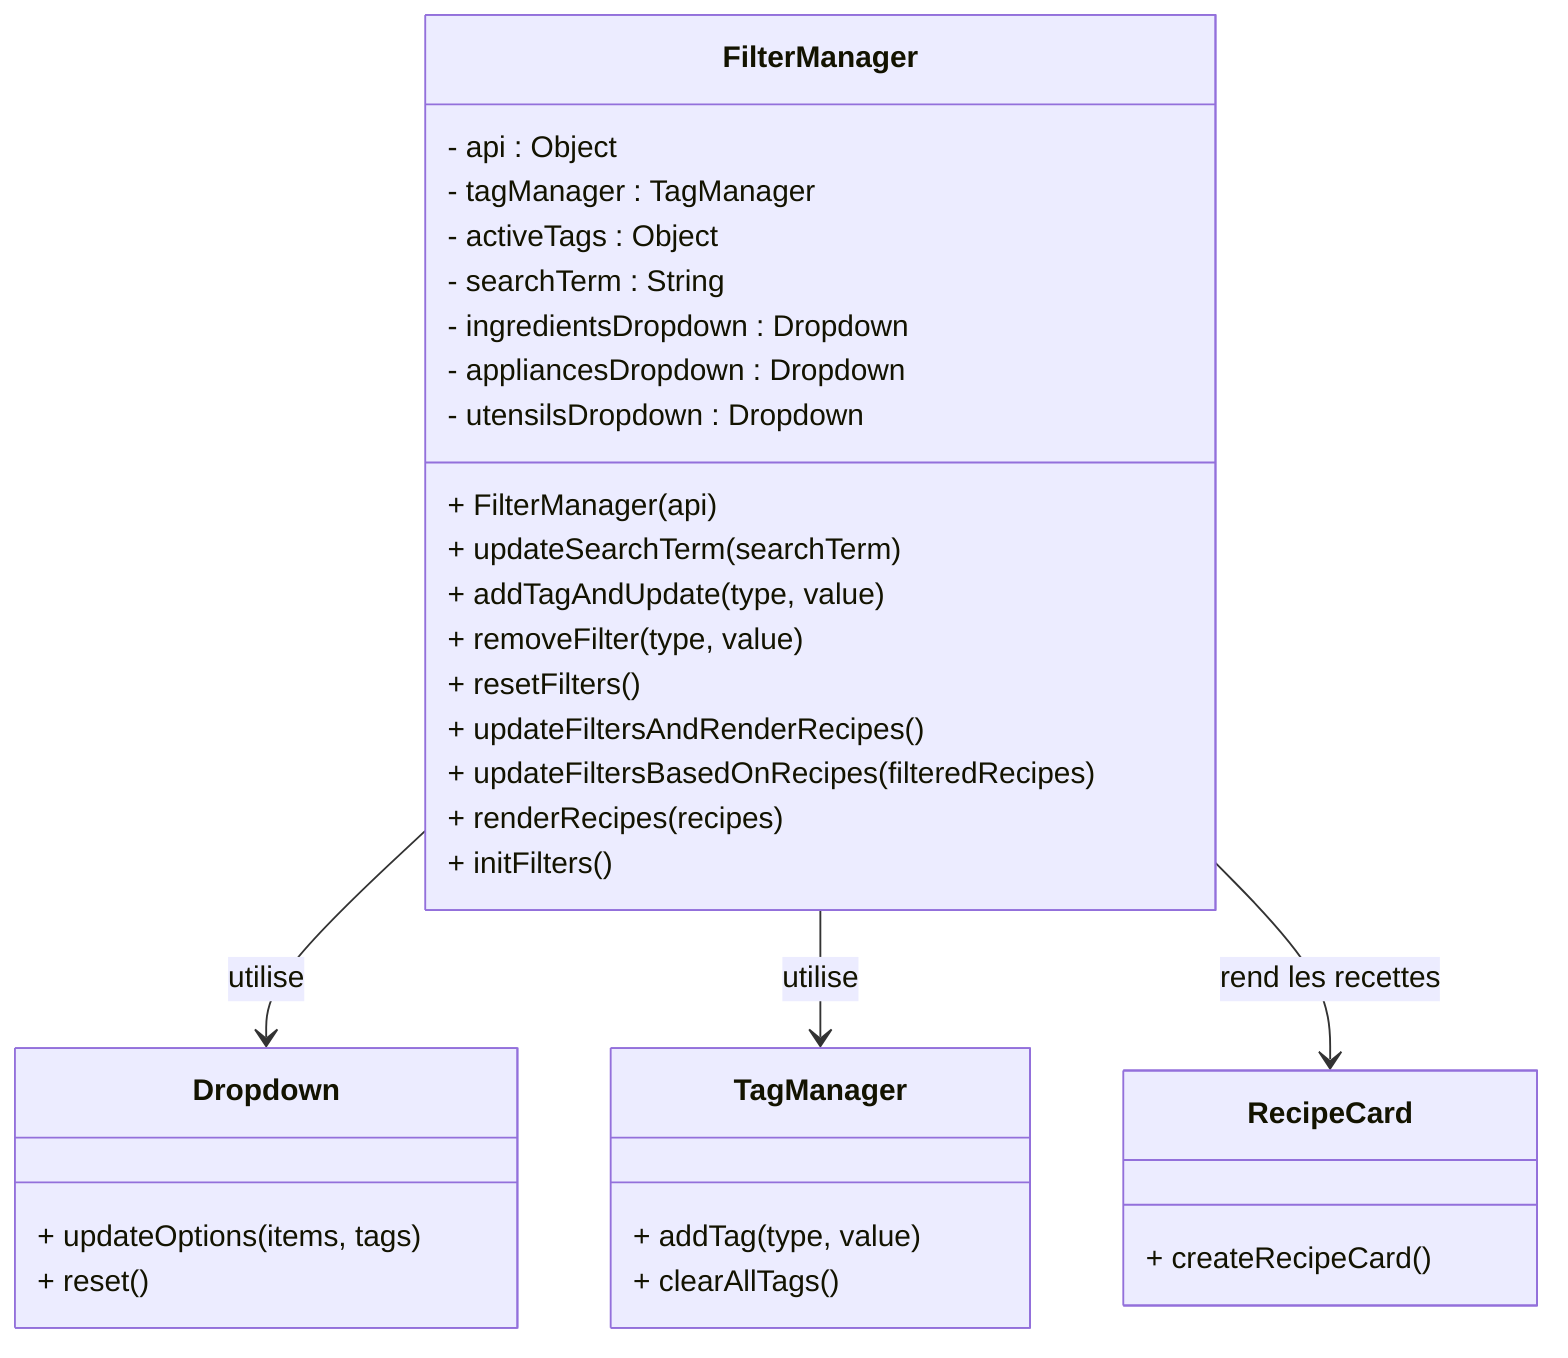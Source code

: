 classDiagram
    class FilterManager {
        - api : Object
        - tagManager : TagManager
        - activeTags : Object
        - searchTerm : String
        - ingredientsDropdown : Dropdown
        - appliancesDropdown : Dropdown
        - utensilsDropdown : Dropdown
        + FilterManager(api)
        + updateSearchTerm(searchTerm)
        + addTagAndUpdate(type, value)
        + removeFilter(type, value)
        + resetFilters()
        + updateFiltersAndRenderRecipes()
        + updateFiltersBasedOnRecipes(filteredRecipes)
        + renderRecipes(recipes)
        + initFilters()
    }

    class Dropdown {
        + updateOptions(items, tags)
        + reset()
    }

    class TagManager {
        + addTag(type, value)
        + clearAllTags()
    }

    class RecipeCard {
        + createRecipeCard()
    }

    FilterManager --> Dropdown : utilise
    FilterManager --> TagManager : utilise
    FilterManager --> RecipeCard : rend les recettes